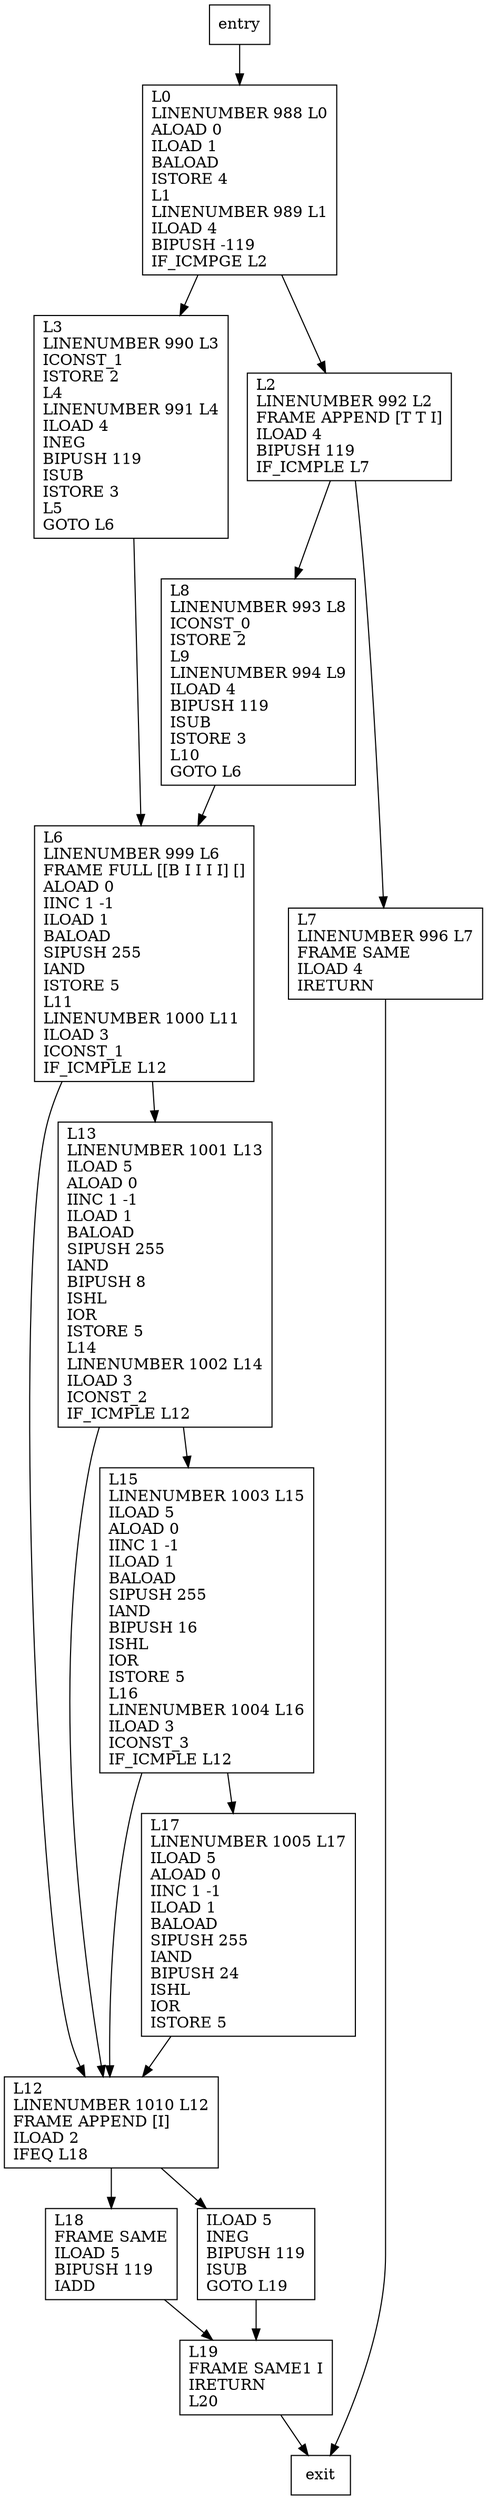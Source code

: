 digraph readReverseInt {
node [shape=record];
1506109250 [label="L12\lLINENUMBER 1010 L12\lFRAME APPEND [I]\lILOAD 2\lIFEQ L18\l"];
281675836 [label="L13\lLINENUMBER 1001 L13\lILOAD 5\lALOAD 0\lIINC 1 -1\lILOAD 1\lBALOAD\lSIPUSH 255\lIAND\lBIPUSH 8\lISHL\lIOR\lISTORE 5\lL14\lLINENUMBER 1002 L14\lILOAD 3\lICONST_2\lIF_ICMPLE L12\l"];
723274572 [label="L6\lLINENUMBER 999 L6\lFRAME FULL [[B I I I I] []\lALOAD 0\lIINC 1 -1\lILOAD 1\lBALOAD\lSIPUSH 255\lIAND\lISTORE 5\lL11\lLINENUMBER 1000 L11\lILOAD 3\lICONST_1\lIF_ICMPLE L12\l"];
1070063654 [label="L18\lFRAME SAME\lILOAD 5\lBIPUSH 119\lIADD\l"];
876575156 [label="L3\lLINENUMBER 990 L3\lICONST_1\lISTORE 2\lL4\lLINENUMBER 991 L4\lILOAD 4\lINEG\lBIPUSH 119\lISUB\lISTORE 3\lL5\lGOTO L6\l"];
2131528723 [label="L17\lLINENUMBER 1005 L17\lILOAD 5\lALOAD 0\lIINC 1 -1\lILOAD 1\lBALOAD\lSIPUSH 255\lIAND\lBIPUSH 24\lISHL\lIOR\lISTORE 5\l"];
1296723947 [label="ILOAD 5\lINEG\lBIPUSH 119\lISUB\lGOTO L19\l"];
1015399161 [label="L19\lFRAME SAME1 I\lIRETURN\lL20\l"];
1029534833 [label="L2\lLINENUMBER 992 L2\lFRAME APPEND [T T I]\lILOAD 4\lBIPUSH 119\lIF_ICMPLE L7\l"];
1855561491 [label="L0\lLINENUMBER 988 L0\lALOAD 0\lILOAD 1\lBALOAD\lISTORE 4\lL1\lLINENUMBER 989 L1\lILOAD 4\lBIPUSH -119\lIF_ICMPGE L2\l"];
1180828285 [label="L8\lLINENUMBER 993 L8\lICONST_0\lISTORE 2\lL9\lLINENUMBER 994 L9\lILOAD 4\lBIPUSH 119\lISUB\lISTORE 3\lL10\lGOTO L6\l"];
690688673 [label="L15\lLINENUMBER 1003 L15\lILOAD 5\lALOAD 0\lIINC 1 -1\lILOAD 1\lBALOAD\lSIPUSH 255\lIAND\lBIPUSH 16\lISHL\lIOR\lISTORE 5\lL16\lLINENUMBER 1004 L16\lILOAD 3\lICONST_3\lIF_ICMPLE L12\l"];
157235259 [label="L7\lLINENUMBER 996 L7\lFRAME SAME\lILOAD 4\lIRETURN\l"];
entry;
exit;
1506109250 -> 1296723947
1506109250 -> 1070063654
281675836 -> 1506109250
281675836 -> 690688673
723274572 -> 1506109250
723274572 -> 281675836
1070063654 -> 1015399161
876575156 -> 723274572
2131528723 -> 1506109250
1296723947 -> 1015399161
1015399161 -> exit
entry -> 1855561491
1029534833 -> 1180828285
1029534833 -> 157235259
1855561491 -> 1029534833
1855561491 -> 876575156
1180828285 -> 723274572
690688673 -> 2131528723
690688673 -> 1506109250
157235259 -> exit
}
